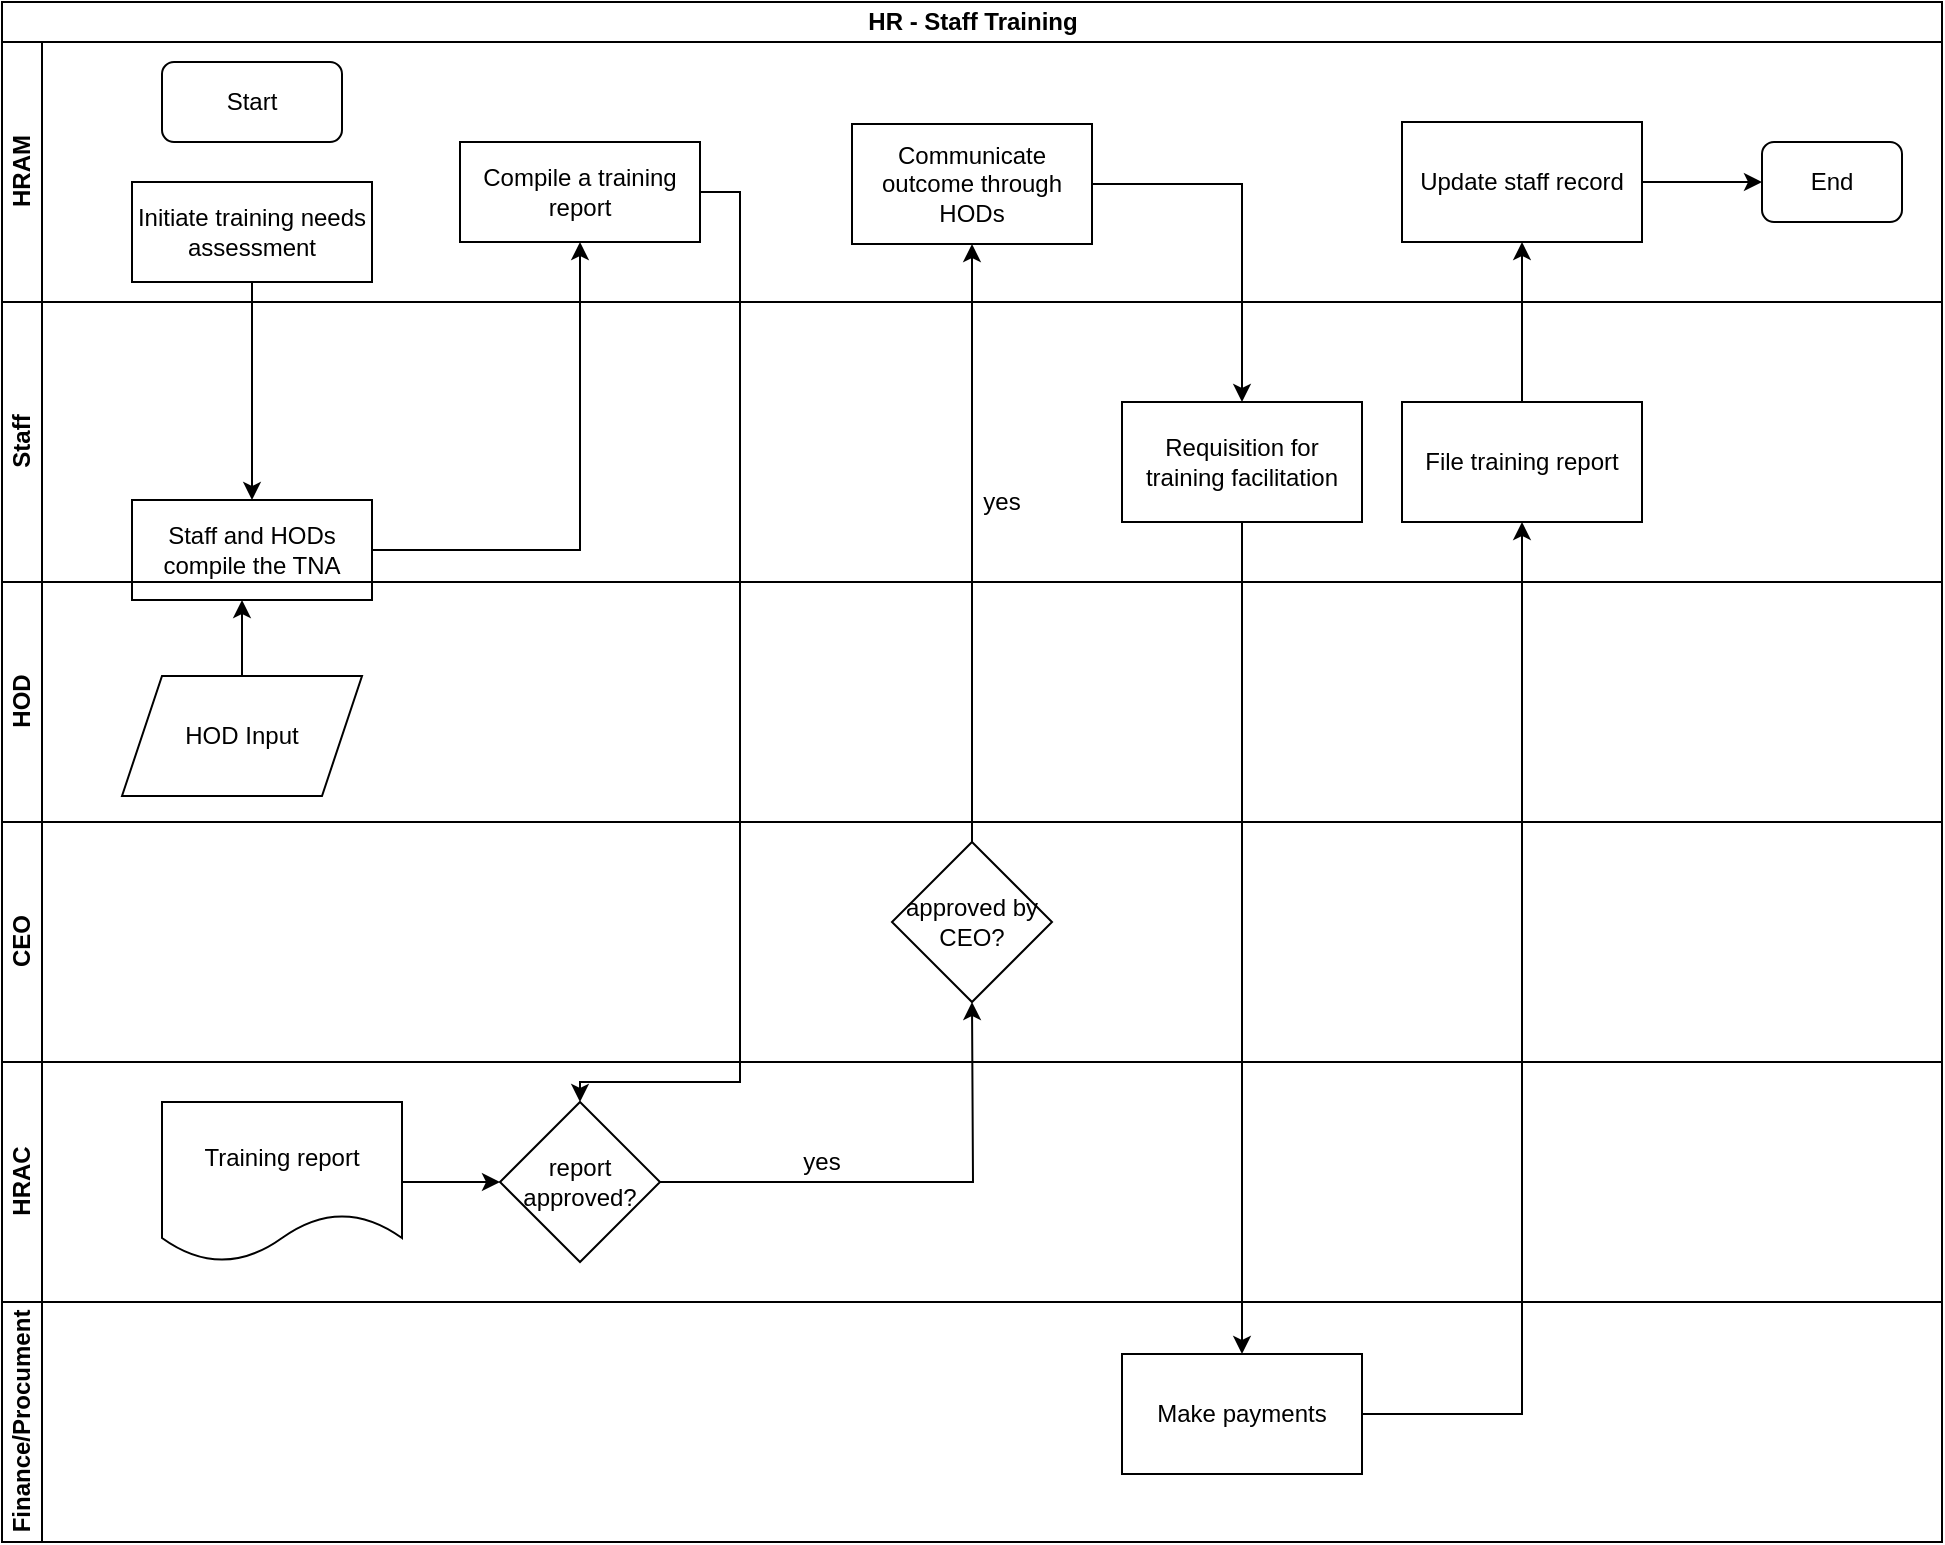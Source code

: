 <mxfile version="13.6.5" type="github">
  <diagram id="MUMl1AOEiHsQtTnx1c6c" name="Page-1">
    <mxGraphModel dx="1038" dy="547" grid="1" gridSize="10" guides="1" tooltips="1" connect="1" arrows="1" fold="1" page="1" pageScale="1" pageWidth="1169" pageHeight="827" math="0" shadow="0">
      <root>
        <mxCell id="0" />
        <mxCell id="1" parent="0" />
        <mxCell id="5zjQEvkOS0VVOXx_LxIS-1" value="HR - Staff Training" style="swimlane;html=1;childLayout=stackLayout;resizeParent=1;resizeParentMax=0;horizontal=1;startSize=20;horizontalStack=0;" vertex="1" parent="1">
          <mxGeometry x="50" y="91" width="970" height="770" as="geometry" />
        </mxCell>
        <mxCell id="5zjQEvkOS0VVOXx_LxIS-2" value="HRAM" style="swimlane;html=1;startSize=20;horizontal=0;" vertex="1" parent="5zjQEvkOS0VVOXx_LxIS-1">
          <mxGeometry y="20" width="970" height="130" as="geometry" />
        </mxCell>
        <mxCell id="5zjQEvkOS0VVOXx_LxIS-8" value="Start" style="rounded=1;whiteSpace=wrap;html=1;" vertex="1" parent="5zjQEvkOS0VVOXx_LxIS-2">
          <mxGeometry x="80" y="10" width="90" height="40" as="geometry" />
        </mxCell>
        <mxCell id="5zjQEvkOS0VVOXx_LxIS-23" value="Communicate outcome through HODs" style="whiteSpace=wrap;html=1;" vertex="1" parent="5zjQEvkOS0VVOXx_LxIS-2">
          <mxGeometry x="425" y="41" width="120" height="60" as="geometry" />
        </mxCell>
        <mxCell id="5zjQEvkOS0VVOXx_LxIS-12" value="Compile a training report" style="rounded=0;whiteSpace=wrap;html=1;" vertex="1" parent="5zjQEvkOS0VVOXx_LxIS-2">
          <mxGeometry x="229" y="50" width="120" height="50" as="geometry" />
        </mxCell>
        <mxCell id="5zjQEvkOS0VVOXx_LxIS-9" value="Initiate training needs assessment" style="rounded=0;whiteSpace=wrap;html=1;" vertex="1" parent="5zjQEvkOS0VVOXx_LxIS-2">
          <mxGeometry x="65" y="70" width="120" height="50" as="geometry" />
        </mxCell>
        <mxCell id="5zjQEvkOS0VVOXx_LxIS-36" value="Update staff record" style="whiteSpace=wrap;html=1;" vertex="1" parent="5zjQEvkOS0VVOXx_LxIS-2">
          <mxGeometry x="700" y="40" width="120" height="60" as="geometry" />
        </mxCell>
        <mxCell id="5zjQEvkOS0VVOXx_LxIS-38" value="End" style="rounded=1;whiteSpace=wrap;html=1;" vertex="1" parent="5zjQEvkOS0VVOXx_LxIS-2">
          <mxGeometry x="880" y="50" width="70" height="40" as="geometry" />
        </mxCell>
        <mxCell id="5zjQEvkOS0VVOXx_LxIS-39" value="" style="endArrow=classic;html=1;exitX=1;exitY=0.5;exitDx=0;exitDy=0;entryX=0;entryY=0.5;entryDx=0;entryDy=0;" edge="1" parent="5zjQEvkOS0VVOXx_LxIS-2" source="5zjQEvkOS0VVOXx_LxIS-36" target="5zjQEvkOS0VVOXx_LxIS-38">
          <mxGeometry width="50" height="50" relative="1" as="geometry">
            <mxPoint x="610" y="249" as="sourcePoint" />
            <mxPoint x="660" y="199" as="targetPoint" />
          </mxGeometry>
        </mxCell>
        <mxCell id="5zjQEvkOS0VVOXx_LxIS-3" value="Staff" style="swimlane;html=1;startSize=20;horizontal=0;" vertex="1" parent="5zjQEvkOS0VVOXx_LxIS-1">
          <mxGeometry y="150" width="970" height="140" as="geometry" />
        </mxCell>
        <mxCell id="5zjQEvkOS0VVOXx_LxIS-32" value="File training report" style="whiteSpace=wrap;html=1;" vertex="1" parent="5zjQEvkOS0VVOXx_LxIS-3">
          <mxGeometry x="700" y="50" width="120" height="60" as="geometry" />
        </mxCell>
        <mxCell id="5zjQEvkOS0VVOXx_LxIS-28" value="Requisition for training facilitation" style="whiteSpace=wrap;html=1;" vertex="1" parent="5zjQEvkOS0VVOXx_LxIS-3">
          <mxGeometry x="560" y="50" width="120" height="60" as="geometry" />
        </mxCell>
        <mxCell id="5zjQEvkOS0VVOXx_LxIS-10" value="Staff and HODs compile the TNA" style="rounded=0;whiteSpace=wrap;html=1;" vertex="1" parent="5zjQEvkOS0VVOXx_LxIS-3">
          <mxGeometry x="65" y="99" width="120" height="50" as="geometry" />
        </mxCell>
        <mxCell id="5zjQEvkOS0VVOXx_LxIS-27" value="yes" style="text;html=1;strokeColor=none;fillColor=none;align=center;verticalAlign=middle;whiteSpace=wrap;rounded=0;" vertex="1" parent="5zjQEvkOS0VVOXx_LxIS-3">
          <mxGeometry x="480" y="90" width="40" height="20" as="geometry" />
        </mxCell>
        <mxCell id="5zjQEvkOS0VVOXx_LxIS-4" value="HOD" style="swimlane;html=1;startSize=20;horizontal=0;" vertex="1" parent="5zjQEvkOS0VVOXx_LxIS-1">
          <mxGeometry y="290" width="970" height="120" as="geometry" />
        </mxCell>
        <mxCell id="5zjQEvkOS0VVOXx_LxIS-34" value="HOD Input" style="shape=parallelogram;perimeter=parallelogramPerimeter;whiteSpace=wrap;html=1;fixedSize=1;" vertex="1" parent="5zjQEvkOS0VVOXx_LxIS-4">
          <mxGeometry x="60" y="47" width="120" height="60" as="geometry" />
        </mxCell>
        <mxCell id="5zjQEvkOS0VVOXx_LxIS-5" value="CEO" style="swimlane;html=1;startSize=20;horizontal=0;" vertex="1" parent="5zjQEvkOS0VVOXx_LxIS-1">
          <mxGeometry y="410" width="970" height="120" as="geometry" />
        </mxCell>
        <mxCell id="5zjQEvkOS0VVOXx_LxIS-21" value="approved by CEO?" style="rhombus;whiteSpace=wrap;html=1;" vertex="1" parent="5zjQEvkOS0VVOXx_LxIS-5">
          <mxGeometry x="445" y="10" width="80" height="80" as="geometry" />
        </mxCell>
        <mxCell id="5zjQEvkOS0VVOXx_LxIS-6" value="HRAC" style="swimlane;html=1;startSize=20;horizontal=0;" vertex="1" parent="5zjQEvkOS0VVOXx_LxIS-1">
          <mxGeometry y="530" width="970" height="120" as="geometry" />
        </mxCell>
        <mxCell id="5zjQEvkOS0VVOXx_LxIS-14" value="report approved?" style="rhombus;whiteSpace=wrap;html=1;rounded=0;" vertex="1" parent="5zjQEvkOS0VVOXx_LxIS-6">
          <mxGeometry x="249" y="20" width="80" height="80" as="geometry" />
        </mxCell>
        <mxCell id="5zjQEvkOS0VVOXx_LxIS-16" value="Training report" style="shape=document;whiteSpace=wrap;html=1;boundedLbl=1;" vertex="1" parent="5zjQEvkOS0VVOXx_LxIS-6">
          <mxGeometry x="80" y="20" width="120" height="80" as="geometry" />
        </mxCell>
        <mxCell id="5zjQEvkOS0VVOXx_LxIS-18" value="" style="edgeStyle=orthogonalEdgeStyle;rounded=0;orthogonalLoop=1;jettySize=auto;html=1;entryX=0;entryY=0.5;entryDx=0;entryDy=0;" edge="1" parent="5zjQEvkOS0VVOXx_LxIS-6" source="5zjQEvkOS0VVOXx_LxIS-16" target="5zjQEvkOS0VVOXx_LxIS-14">
          <mxGeometry relative="1" as="geometry">
            <mxPoint x="290" y="60" as="targetPoint" />
          </mxGeometry>
        </mxCell>
        <mxCell id="5zjQEvkOS0VVOXx_LxIS-22" value="yes" style="text;html=1;strokeColor=none;fillColor=none;align=center;verticalAlign=middle;whiteSpace=wrap;rounded=0;" vertex="1" parent="5zjQEvkOS0VVOXx_LxIS-6">
          <mxGeometry x="390" y="40" width="40" height="20" as="geometry" />
        </mxCell>
        <mxCell id="5zjQEvkOS0VVOXx_LxIS-7" value="Finance/Procument" style="swimlane;html=1;startSize=20;horizontal=0;" vertex="1" parent="5zjQEvkOS0VVOXx_LxIS-1">
          <mxGeometry y="650" width="970" height="120" as="geometry" />
        </mxCell>
        <mxCell id="5zjQEvkOS0VVOXx_LxIS-30" value="Make payments" style="whiteSpace=wrap;html=1;" vertex="1" parent="5zjQEvkOS0VVOXx_LxIS-7">
          <mxGeometry x="560" y="26" width="120" height="60" as="geometry" />
        </mxCell>
        <mxCell id="5zjQEvkOS0VVOXx_LxIS-11" value="" style="edgeStyle=orthogonalEdgeStyle;rounded=0;orthogonalLoop=1;jettySize=auto;html=1;" edge="1" parent="5zjQEvkOS0VVOXx_LxIS-1" source="5zjQEvkOS0VVOXx_LxIS-9" target="5zjQEvkOS0VVOXx_LxIS-10">
          <mxGeometry relative="1" as="geometry" />
        </mxCell>
        <mxCell id="5zjQEvkOS0VVOXx_LxIS-13" value="" style="edgeStyle=orthogonalEdgeStyle;rounded=0;orthogonalLoop=1;jettySize=auto;html=1;" edge="1" parent="5zjQEvkOS0VVOXx_LxIS-1" source="5zjQEvkOS0VVOXx_LxIS-10" target="5zjQEvkOS0VVOXx_LxIS-12">
          <mxGeometry relative="1" as="geometry" />
        </mxCell>
        <mxCell id="5zjQEvkOS0VVOXx_LxIS-15" value="" style="edgeStyle=orthogonalEdgeStyle;rounded=0;orthogonalLoop=1;jettySize=auto;html=1;exitX=1;exitY=0.5;exitDx=0;exitDy=0;" edge="1" parent="5zjQEvkOS0VVOXx_LxIS-1" source="5zjQEvkOS0VVOXx_LxIS-12" target="5zjQEvkOS0VVOXx_LxIS-14">
          <mxGeometry relative="1" as="geometry">
            <Array as="points">
              <mxPoint x="369" y="95" />
              <mxPoint x="369" y="540" />
              <mxPoint x="289" y="540" />
            </Array>
          </mxGeometry>
        </mxCell>
        <mxCell id="5zjQEvkOS0VVOXx_LxIS-20" value="" style="edgeStyle=orthogonalEdgeStyle;rounded=0;orthogonalLoop=1;jettySize=auto;html=1;" edge="1" parent="5zjQEvkOS0VVOXx_LxIS-1" source="5zjQEvkOS0VVOXx_LxIS-14">
          <mxGeometry relative="1" as="geometry">
            <mxPoint x="485" y="500" as="targetPoint" />
          </mxGeometry>
        </mxCell>
        <mxCell id="5zjQEvkOS0VVOXx_LxIS-24" value="" style="edgeStyle=orthogonalEdgeStyle;rounded=0;orthogonalLoop=1;jettySize=auto;html=1;" edge="1" parent="5zjQEvkOS0VVOXx_LxIS-1" source="5zjQEvkOS0VVOXx_LxIS-21" target="5zjQEvkOS0VVOXx_LxIS-23">
          <mxGeometry relative="1" as="geometry" />
        </mxCell>
        <mxCell id="5zjQEvkOS0VVOXx_LxIS-29" value="" style="edgeStyle=orthogonalEdgeStyle;rounded=0;orthogonalLoop=1;jettySize=auto;html=1;" edge="1" parent="5zjQEvkOS0VVOXx_LxIS-1" source="5zjQEvkOS0VVOXx_LxIS-23" target="5zjQEvkOS0VVOXx_LxIS-28">
          <mxGeometry relative="1" as="geometry" />
        </mxCell>
        <mxCell id="5zjQEvkOS0VVOXx_LxIS-31" value="" style="edgeStyle=orthogonalEdgeStyle;rounded=0;orthogonalLoop=1;jettySize=auto;html=1;" edge="1" parent="5zjQEvkOS0VVOXx_LxIS-1" source="5zjQEvkOS0VVOXx_LxIS-28" target="5zjQEvkOS0VVOXx_LxIS-30">
          <mxGeometry relative="1" as="geometry" />
        </mxCell>
        <mxCell id="5zjQEvkOS0VVOXx_LxIS-33" value="" style="edgeStyle=orthogonalEdgeStyle;rounded=0;orthogonalLoop=1;jettySize=auto;html=1;" edge="1" parent="5zjQEvkOS0VVOXx_LxIS-1" source="5zjQEvkOS0VVOXx_LxIS-30" target="5zjQEvkOS0VVOXx_LxIS-32">
          <mxGeometry relative="1" as="geometry" />
        </mxCell>
        <mxCell id="5zjQEvkOS0VVOXx_LxIS-37" value="" style="edgeStyle=orthogonalEdgeStyle;rounded=0;orthogonalLoop=1;jettySize=auto;html=1;" edge="1" parent="5zjQEvkOS0VVOXx_LxIS-1" source="5zjQEvkOS0VVOXx_LxIS-32" target="5zjQEvkOS0VVOXx_LxIS-36">
          <mxGeometry relative="1" as="geometry" />
        </mxCell>
        <mxCell id="5zjQEvkOS0VVOXx_LxIS-35" value="" style="endArrow=classic;html=1;exitX=0.5;exitY=0;exitDx=0;exitDy=0;" edge="1" parent="1" source="5zjQEvkOS0VVOXx_LxIS-34">
          <mxGeometry width="50" height="50" relative="1" as="geometry">
            <mxPoint x="330" y="410" as="sourcePoint" />
            <mxPoint x="170" y="390" as="targetPoint" />
          </mxGeometry>
        </mxCell>
      </root>
    </mxGraphModel>
  </diagram>
</mxfile>
